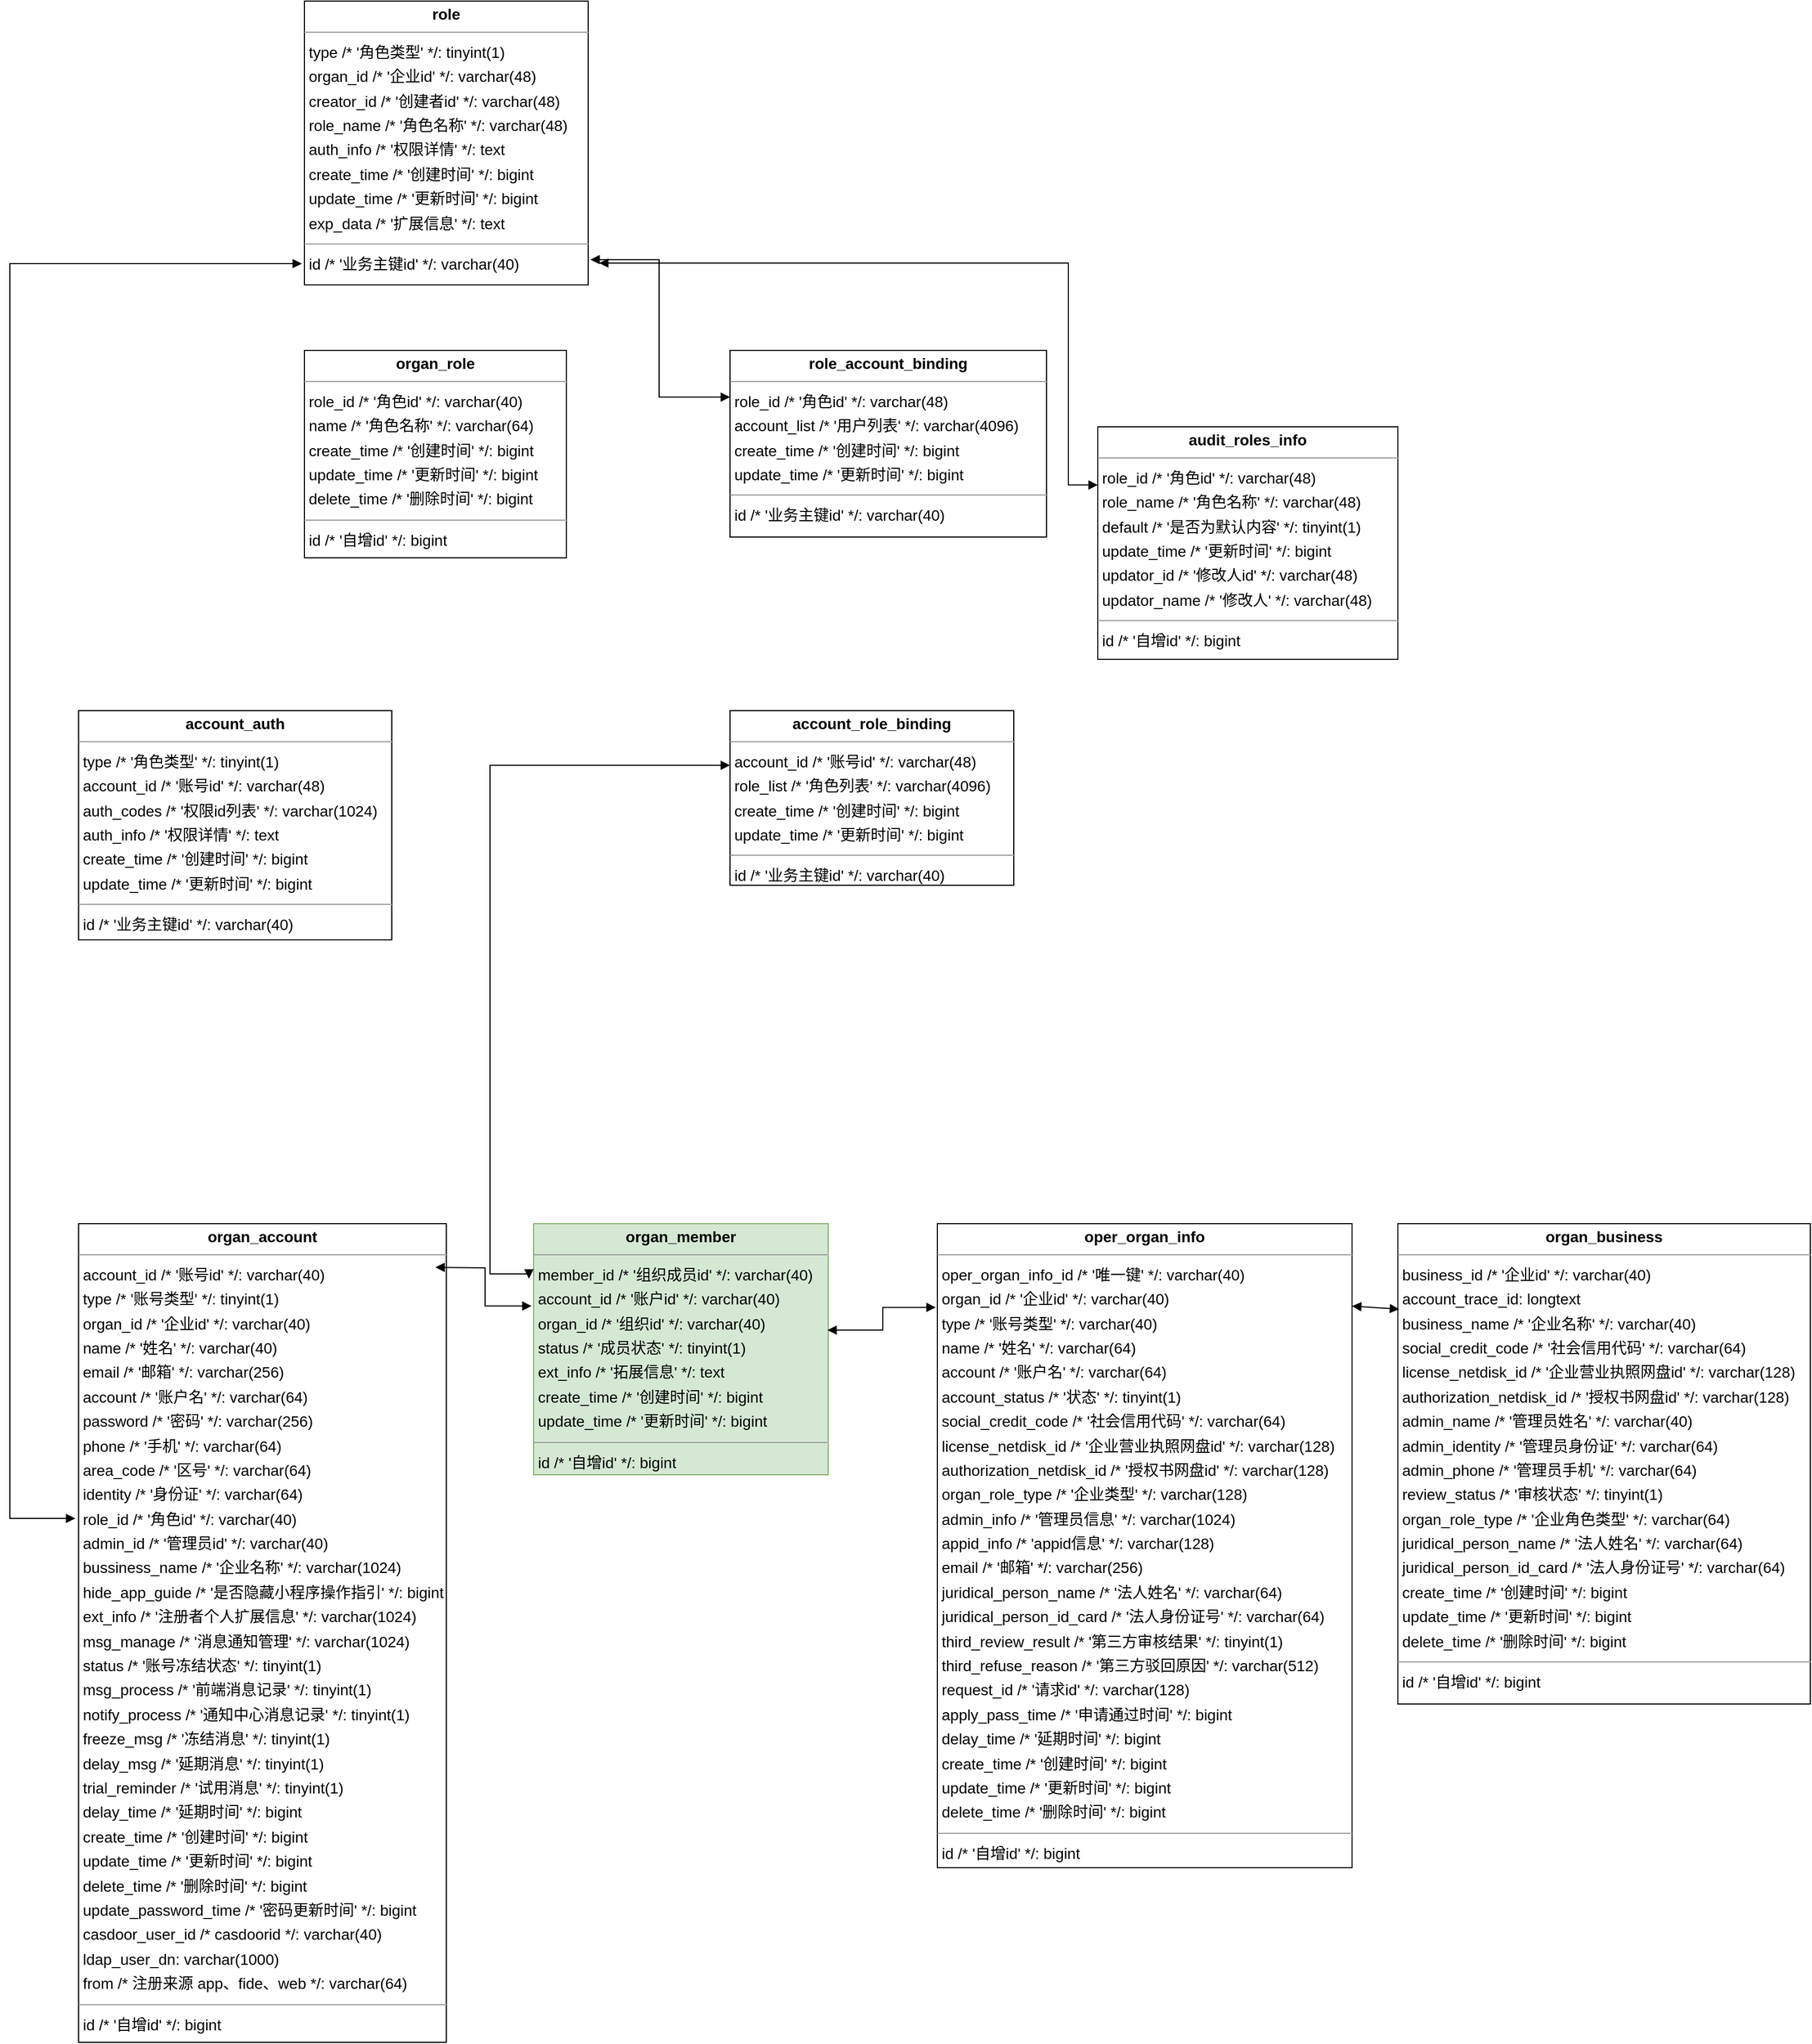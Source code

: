<mxfile version="21.2.1" type="github">
  <diagram id="zmi8DWPMi1QMRoTP6fmU" name="Page-1">
    <mxGraphModel dx="2593" dy="1364" grid="1" gridSize="10" guides="1" tooltips="1" connect="1" arrows="1" fold="1" page="0" pageScale="1" pageWidth="827" pageHeight="1169" background="none" math="0" shadow="0">
      <root>
        <mxCell id="0" />
        <mxCell id="1" parent="0" />
        <mxCell id="node3" value="&lt;p style=&quot;margin:0px;margin-top:4px;text-align:center;&quot;&gt;&lt;b&gt;account_auth&lt;/b&gt;&lt;/p&gt;&lt;hr size=&quot;1&quot;/&gt;&lt;p style=&quot;margin:0 0 0 4px;line-height:1.6;&quot;&gt; type  /* &amp;#39;角色类型&amp;#39; */: tinyint(1)&lt;br/&gt; account_id  /* &amp;#39;账号id&amp;#39; */: varchar(48)&lt;br/&gt; auth_codes  /* &amp;#39;权限id列表&amp;#39; */: varchar(1024)&lt;br/&gt; auth_info  /* &amp;#39;权限详情&amp;#39; */: text&lt;br/&gt; create_time  /* &amp;#39;创建时间&amp;#39; */: bigint&lt;br/&gt; update_time  /* &amp;#39;更新时间&amp;#39; */: bigint&lt;/p&gt;&lt;hr size=&quot;1&quot;/&gt;&lt;p style=&quot;margin:0 0 0 4px;line-height:1.6;&quot;&gt; id  /* &amp;#39;业务主键id&amp;#39; */: varchar(40)&lt;/p&gt;" style="verticalAlign=top;align=left;overflow=fill;fontSize=14;fontFamily=Helvetica;html=1;rounded=0;shadow=0;comic=0;labelBackgroundColor=none;strokeWidth=1;" parent="1" vertex="1">
          <mxGeometry x="-357" y="290" width="287" height="210" as="geometry" />
        </mxCell>
        <mxCell id="node10" value="&lt;p style=&quot;margin:0px;margin-top:4px;text-align:center;&quot;&gt;&lt;b&gt;account_role_binding&lt;/b&gt;&lt;/p&gt;&lt;hr size=&quot;1&quot;/&gt;&lt;p style=&quot;margin:0 0 0 4px;line-height:1.6;&quot;&gt; account_id  /* &amp;#39;账号id&amp;#39; */: varchar(48)&lt;br/&gt; role_list  /* &amp;#39;角色列表&amp;#39; */: varchar(4096)&lt;br/&gt; create_time  /* &amp;#39;创建时间&amp;#39; */: bigint&lt;br/&gt; update_time  /* &amp;#39;更新时间&amp;#39; */: bigint&lt;/p&gt;&lt;hr size=&quot;1&quot;/&gt;&lt;p style=&quot;margin:0 0 0 4px;line-height:1.6;&quot;&gt; id  /* &amp;#39;业务主键id&amp;#39; */: varchar(40)&lt;/p&gt;" style="verticalAlign=top;align=left;overflow=fill;fontSize=14;fontFamily=Helvetica;html=1;rounded=0;shadow=0;comic=0;labelBackgroundColor=none;strokeWidth=1;" parent="1" vertex="1">
          <mxGeometry x="240" y="290" width="260" height="160" as="geometry" />
        </mxCell>
        <mxCell id="node5" value="&lt;p style=&quot;margin:0px;margin-top:4px;text-align:center;&quot;&gt;&lt;b&gt;audit_roles_info&lt;/b&gt;&lt;/p&gt;&lt;hr size=&quot;1&quot;/&gt;&lt;p style=&quot;margin:0 0 0 4px;line-height:1.6;&quot;&gt; role_id  /* &amp;#39;角色id&amp;#39; */: varchar(48)&lt;br/&gt; role_name  /* &amp;#39;角色名称&amp;#39; */: varchar(48)&lt;br/&gt; default  /* &amp;#39;是否为默认内容&amp;#39; */: tinyint(1)&lt;br/&gt; update_time  /* &amp;#39;更新时间&amp;#39; */: bigint&lt;br/&gt; updator_id  /* &amp;#39;修改人id&amp;#39; */: varchar(48)&lt;br/&gt; updator_name  /* &amp;#39;修改人&amp;#39; */: varchar(48)&lt;/p&gt;&lt;hr size=&quot;1&quot;/&gt;&lt;p style=&quot;margin:0 0 0 4px;line-height:1.6;&quot;&gt; id  /* &amp;#39;自增id&amp;#39; */: bigint&lt;/p&gt;" style="verticalAlign=top;align=left;overflow=fill;fontSize=14;fontFamily=Helvetica;html=1;rounded=0;shadow=0;comic=0;labelBackgroundColor=none;strokeWidth=1;" parent="1" vertex="1">
          <mxGeometry x="577" y="30" width="275" height="213" as="geometry" />
        </mxCell>
        <mxCell id="node6" value="&lt;p style=&quot;margin:0px;margin-top:4px;text-align:center;&quot;&gt;&lt;b&gt;oper_organ_info&lt;/b&gt;&lt;/p&gt;&lt;hr size=&quot;1&quot;/&gt;&lt;p style=&quot;margin:0 0 0 4px;line-height:1.6;&quot;&gt; oper_organ_info_id  /* &amp;#39;唯一键&amp;#39; */: varchar(40)&lt;br/&gt; organ_id  /* &amp;#39;企业id&amp;#39; */: varchar(40)&lt;br/&gt; type  /* &amp;#39;账号类型&amp;#39; */: varchar(40)&lt;br/&gt; name  /* &amp;#39;姓名&amp;#39; */: varchar(64)&lt;br/&gt; account  /* &amp;#39;账户名&amp;#39; */: varchar(64)&lt;br/&gt; account_status  /* &amp;#39;状态&amp;#39; */: tinyint(1)&lt;br/&gt; social_credit_code  /* &amp;#39;社会信用代码&amp;#39; */: varchar(64)&lt;br/&gt; license_netdisk_id  /* &amp;#39;企业营业执照网盘id&amp;#39; */: varchar(128)&lt;br/&gt; authorization_netdisk_id  /* &amp;#39;授权书网盘id&amp;#39; */: varchar(128)&lt;br/&gt; organ_role_type  /* &amp;#39;企业类型&amp;#39; */: varchar(128)&lt;br/&gt; admin_info  /* &amp;#39;管理员信息&amp;#39; */: varchar(1024)&lt;br/&gt; appid_info  /* &amp;#39;appid信息&amp;#39; */: varchar(128)&lt;br/&gt; email  /* &amp;#39;邮箱&amp;#39; */: varchar(256)&lt;br/&gt; juridical_person_name  /* &amp;#39;法人姓名&amp;#39; */: varchar(64)&lt;br/&gt; juridical_person_id_card  /* &amp;#39;法人身份证号&amp;#39; */: varchar(64)&lt;br/&gt; third_review_result  /* &amp;#39;第三方审核结果&amp;#39; */: tinyint(1)&lt;br/&gt; third_refuse_reason  /* &amp;#39;第三方驳回原因&amp;#39; */: varchar(512)&lt;br/&gt; request_id  /* &amp;#39;请求id&amp;#39; */: varchar(128)&lt;br/&gt; apply_pass_time  /* &amp;#39;申请通过时间&amp;#39; */: bigint&lt;br/&gt; delay_time  /* &amp;#39;延期时间&amp;#39; */: bigint&lt;br/&gt; create_time  /* &amp;#39;创建时间&amp;#39; */: bigint&lt;br/&gt; update_time  /* &amp;#39;更新时间&amp;#39; */: bigint&lt;br/&gt; delete_time  /* &amp;#39;删除时间&amp;#39; */: bigint&lt;/p&gt;&lt;hr size=&quot;1&quot;/&gt;&lt;p style=&quot;margin:0 0 0 4px;line-height:1.6;&quot;&gt; id  /* &amp;#39;自增id&amp;#39; */: bigint&lt;/p&gt;" style="verticalAlign=top;align=left;overflow=fill;fontSize=14;fontFamily=Helvetica;html=1;rounded=0;shadow=0;comic=0;labelBackgroundColor=none;strokeWidth=1;" parent="1" vertex="1">
          <mxGeometry x="430" y="760" width="380" height="590" as="geometry" />
        </mxCell>
        <mxCell id="node4" value="&lt;p style=&quot;margin:0px;margin-top:4px;text-align:center;&quot;&gt;&lt;b&gt;organ_account&lt;/b&gt;&lt;/p&gt;&lt;hr size=&quot;1&quot;/&gt;&lt;p style=&quot;margin:0 0 0 4px;line-height:1.6;&quot;&gt; account_id  /* &amp;#39;账号id&amp;#39; */: varchar(40)&lt;br/&gt; type  /* &amp;#39;账号类型&amp;#39; */: tinyint(1)&lt;br/&gt; organ_id  /* &amp;#39;企业id&amp;#39; */: varchar(40)&lt;br/&gt; name  /* &amp;#39;姓名&amp;#39; */: varchar(40)&lt;br/&gt; email  /* &amp;#39;邮箱&amp;#39; */: varchar(256)&lt;br/&gt; account  /* &amp;#39;账户名&amp;#39; */: varchar(64)&lt;br/&gt; password  /* &amp;#39;密码&amp;#39; */: varchar(256)&lt;br/&gt; phone  /* &amp;#39;手机&amp;#39; */: varchar(64)&lt;br/&gt; area_code  /* &amp;#39;区号&amp;#39; */: varchar(64)&lt;br/&gt; identity  /* &amp;#39;身份证&amp;#39; */: varchar(64)&lt;br/&gt; role_id  /* &amp;#39;角色id&amp;#39; */: varchar(40)&lt;br/&gt; admin_id  /* &amp;#39;管理员id&amp;#39; */: varchar(40)&lt;br/&gt; bussiness_name  /* &amp;#39;企业名称&amp;#39; */: varchar(1024)&lt;br/&gt; hide_app_guide  /* &amp;#39;是否隐藏小程序操作指引&amp;#39; */: bigint&lt;br/&gt; ext_info  /* &amp;#39;注册者个人扩展信息&amp;#39; */: varchar(1024)&lt;br/&gt; msg_manage  /* &amp;#39;消息通知管理&amp;#39; */: varchar(1024)&lt;br/&gt; status  /* &amp;#39;账号冻结状态&amp;#39; */: tinyint(1)&lt;br/&gt; msg_process  /* &amp;#39;前端消息记录&amp;#39; */: tinyint(1)&lt;br/&gt; notify_process  /* &amp;#39;通知中心消息记录&amp;#39; */: tinyint(1)&lt;br/&gt; freeze_msg  /* &amp;#39;冻结消息&amp;#39; */: tinyint(1)&lt;br/&gt; delay_msg  /* &amp;#39;延期消息&amp;#39; */: tinyint(1)&lt;br/&gt; trial_reminder  /* &amp;#39;试用消息&amp;#39; */: tinyint(1)&lt;br/&gt; delay_time  /* &amp;#39;延期时间&amp;#39; */: bigint&lt;br/&gt; create_time  /* &amp;#39;创建时间&amp;#39; */: bigint&lt;br/&gt; update_time  /* &amp;#39;更新时间&amp;#39; */: bigint&lt;br/&gt; delete_time  /* &amp;#39;删除时间&amp;#39; */: bigint&lt;br/&gt; update_password_time  /* &amp;#39;密码更新时间&amp;#39; */: bigint&lt;br/&gt; casdoor_user_id  /* casdoorid */: varchar(40)&lt;br/&gt; ldap_user_dn: varchar(1000)&lt;br/&gt; from  /* 注册来源  app、fide、web */: varchar(64)&lt;/p&gt;&lt;hr size=&quot;1&quot;/&gt;&lt;p style=&quot;margin:0 0 0 4px;line-height:1.6;&quot;&gt; id  /* &amp;#39;自增id&amp;#39; */: bigint&lt;/p&gt;" style="verticalAlign=top;align=left;overflow=fill;fontSize=14;fontFamily=Helvetica;html=1;rounded=0;shadow=0;comic=0;labelBackgroundColor=none;strokeWidth=1;" parent="1" vertex="1">
          <mxGeometry x="-357" y="760" width="337" height="750" as="geometry" />
        </mxCell>
        <mxCell id="node8" value="&lt;p style=&quot;margin:0px;margin-top:4px;text-align:center;&quot;&gt;&lt;b&gt;organ_business&lt;/b&gt;&lt;/p&gt;&lt;hr size=&quot;1&quot;/&gt;&lt;p style=&quot;margin:0 0 0 4px;line-height:1.6;&quot;&gt; business_id  /* &amp;#39;企业id&amp;#39; */: varchar(40)&lt;br/&gt; account_trace_id: longtext&lt;br/&gt; business_name  /* &amp;#39;企业名称&amp;#39; */: varchar(40)&lt;br/&gt; social_credit_code  /* &amp;#39;社会信用代码&amp;#39; */: varchar(64)&lt;br/&gt; license_netdisk_id  /* &amp;#39;企业营业执照网盘id&amp;#39; */: varchar(128)&lt;br/&gt; authorization_netdisk_id  /* &amp;#39;授权书网盘id&amp;#39; */: varchar(128)&lt;br/&gt; admin_name  /* &amp;#39;管理员姓名&amp;#39; */: varchar(40)&lt;br/&gt; admin_identity  /* &amp;#39;管理员身份证&amp;#39; */: varchar(64)&lt;br/&gt; admin_phone  /* &amp;#39;管理员手机&amp;#39; */: varchar(64)&lt;br/&gt; review_status  /* &amp;#39;审核状态&amp;#39; */: tinyint(1)&lt;br/&gt; organ_role_type  /* &amp;#39;企业角色类型&amp;#39; */: varchar(64)&lt;br/&gt; juridical_person_name  /* &amp;#39;法人姓名&amp;#39; */: varchar(64)&lt;br/&gt; juridical_person_id_card  /* &amp;#39;法人身份证号&amp;#39; */: varchar(64)&lt;br/&gt; create_time  /* &amp;#39;创建时间&amp;#39; */: bigint&lt;br/&gt; update_time  /* &amp;#39;更新时间&amp;#39; */: bigint&lt;br/&gt; delete_time  /* &amp;#39;删除时间&amp;#39; */: bigint&lt;/p&gt;&lt;hr size=&quot;1&quot;/&gt;&lt;p style=&quot;margin:0 0 0 4px;line-height:1.6;&quot;&gt; id  /* &amp;#39;自增id&amp;#39; */: bigint&lt;/p&gt;" style="verticalAlign=top;align=left;overflow=fill;fontSize=14;fontFamily=Helvetica;html=1;rounded=0;shadow=0;comic=0;labelBackgroundColor=none;strokeWidth=1;" parent="1" vertex="1">
          <mxGeometry x="852" y="760" width="378" height="440" as="geometry" />
        </mxCell>
        <mxCell id="node7" value="&lt;p style=&quot;margin:0px;margin-top:4px;text-align:center;&quot;&gt;&lt;b&gt;organ_member&lt;/b&gt;&lt;/p&gt;&lt;hr size=&quot;1&quot;/&gt;&lt;p style=&quot;margin:0 0 0 4px;line-height:1.6;&quot;&gt; member_id  /* &amp;#39;组织成员id&amp;#39; */: varchar(40)&lt;br/&gt; account_id  /* &amp;#39;账户id&amp;#39; */: varchar(40)&lt;br/&gt; organ_id  /* &amp;#39;组织id&amp;#39; */: varchar(40)&lt;br/&gt; status  /* &amp;#39;成员状态&amp;#39; */: tinyint(1)&lt;br/&gt; ext_info  /* &amp;#39;拓展信息&amp;#39; */: text&lt;br/&gt; create_time  /* &amp;#39;创建时间&amp;#39; */: bigint&lt;br/&gt; update_time  /* &amp;#39;更新时间&amp;#39; */: bigint&lt;/p&gt;&lt;hr size=&quot;1&quot;/&gt;&lt;p style=&quot;margin:0 0 0 4px;line-height:1.6;&quot;&gt; id  /* &amp;#39;自增id&amp;#39; */: bigint&lt;/p&gt;" style="verticalAlign=top;align=left;overflow=fill;fontSize=14;fontFamily=Helvetica;html=1;rounded=0;shadow=0;comic=0;labelBackgroundColor=none;strokeWidth=1;fillColor=#d5e8d4;strokeColor=#82b366;" parent="1" vertex="1">
          <mxGeometry x="60" y="760" width="270" height="230" as="geometry" />
        </mxCell>
        <mxCell id="node1" value="&lt;p style=&quot;margin:0px;margin-top:4px;text-align:center;&quot;&gt;&lt;b&gt;organ_role&lt;/b&gt;&lt;/p&gt;&lt;hr size=&quot;1&quot;/&gt;&lt;p style=&quot;margin:0 0 0 4px;line-height:1.6;&quot;&gt; role_id  /* &amp;#39;角色id&amp;#39; */: varchar(40)&lt;br/&gt; name  /* &amp;#39;角色名称&amp;#39; */: varchar(64)&lt;br/&gt; create_time  /* &amp;#39;创建时间&amp;#39; */: bigint&lt;br/&gt; update_time  /* &amp;#39;更新时间&amp;#39; */: bigint&lt;br/&gt; delete_time  /* &amp;#39;删除时间&amp;#39; */: bigint&lt;/p&gt;&lt;hr size=&quot;1&quot;/&gt;&lt;p style=&quot;margin:0 0 0 4px;line-height:1.6;&quot;&gt; id  /* &amp;#39;自增id&amp;#39; */: bigint&lt;/p&gt;" style="verticalAlign=top;align=left;overflow=fill;fontSize=14;fontFamily=Helvetica;html=1;rounded=0;shadow=0;comic=0;labelBackgroundColor=none;strokeWidth=1;" parent="1" vertex="1">
          <mxGeometry x="-150" y="-40" width="240" height="190" as="geometry" />
        </mxCell>
        <mxCell id="node0" value="&lt;p style=&quot;margin:0px;margin-top:4px;text-align:center;&quot;&gt;&lt;b&gt;role&lt;/b&gt;&lt;/p&gt;&lt;hr size=&quot;1&quot;/&gt;&lt;p style=&quot;margin:0 0 0 4px;line-height:1.6;&quot;&gt; type  /* &amp;#39;角色类型&amp;#39; */: tinyint(1)&lt;br/&gt; organ_id  /* &amp;#39;企业id&amp;#39; */: varchar(48)&lt;br/&gt; creator_id  /* &amp;#39;创建者id&amp;#39; */: varchar(48)&lt;br/&gt; role_name  /* &amp;#39;角色名称&amp;#39; */: varchar(48)&lt;br/&gt; auth_info  /* &amp;#39;权限详情&amp;#39; */: text&lt;br/&gt; create_time  /* &amp;#39;创建时间&amp;#39; */: bigint&lt;br/&gt; update_time  /* &amp;#39;更新时间&amp;#39; */: bigint&lt;br/&gt; exp_data  /* &amp;#39;扩展信息&amp;#39; */: text&lt;/p&gt;&lt;hr size=&quot;1&quot;/&gt;&lt;p style=&quot;margin:0 0 0 4px;line-height:1.6;&quot;&gt; id  /* &amp;#39;业务主键id&amp;#39; */: varchar(40)&lt;/p&gt;" style="verticalAlign=top;align=left;overflow=fill;fontSize=14;fontFamily=Helvetica;html=1;rounded=0;shadow=0;comic=0;labelBackgroundColor=none;strokeWidth=1;" parent="1" vertex="1">
          <mxGeometry x="-150" y="-360" width="260" height="260" as="geometry" />
        </mxCell>
        <mxCell id="node9" value="&lt;p style=&quot;margin:0px;margin-top:4px;text-align:center;&quot;&gt;&lt;b&gt;role_account_binding&lt;/b&gt;&lt;/p&gt;&lt;hr size=&quot;1&quot;/&gt;&lt;p style=&quot;margin:0 0 0 4px;line-height:1.6;&quot;&gt; role_id  /* &amp;#39;角色id&amp;#39; */: varchar(48)&lt;br/&gt; account_list  /* &amp;#39;用户列表&amp;#39; */: varchar(4096)&lt;br/&gt; create_time  /* &amp;#39;创建时间&amp;#39; */: bigint&lt;br/&gt; update_time  /* &amp;#39;更新时间&amp;#39; */: bigint&lt;/p&gt;&lt;hr size=&quot;1&quot;/&gt;&lt;p style=&quot;margin:0 0 0 4px;line-height:1.6;&quot;&gt; id  /* &amp;#39;业务主键id&amp;#39; */: varchar(40)&lt;/p&gt;" style="verticalAlign=top;align=left;overflow=fill;fontSize=14;fontFamily=Helvetica;html=1;rounded=0;shadow=0;comic=0;labelBackgroundColor=none;strokeWidth=1;" parent="1" vertex="1">
          <mxGeometry x="240" y="-40" width="290" height="171" as="geometry" />
        </mxCell>
        <mxCell id="7n5aa4kr8ttrAwYhI3hU-2" value="" style="endArrow=block;startArrow=block;endFill=1;startFill=1;html=1;rounded=0;exitX=1;exitY=0.128;exitDx=0;exitDy=0;exitPerimeter=0;entryX=0.003;entryY=0.178;entryDx=0;entryDy=0;entryPerimeter=0;" parent="1" source="node6" target="node8" edge="1">
          <mxGeometry width="160" relative="1" as="geometry">
            <mxPoint x="797" y="620" as="sourcePoint" />
            <mxPoint x="957" y="620" as="targetPoint" />
          </mxGeometry>
        </mxCell>
        <mxCell id="zGFMA_BTwQH7fB4lE2Dz-7" value="" style="endArrow=block;startArrow=block;endFill=1;startFill=1;html=1;rounded=0;exitX=0.997;exitY=0.424;exitDx=0;exitDy=0;exitPerimeter=0;edgeStyle=orthogonalEdgeStyle;entryX=-0.004;entryY=0.13;entryDx=0;entryDy=0;entryPerimeter=0;" edge="1" parent="1" source="node7" target="node6">
          <mxGeometry width="160" relative="1" as="geometry">
            <mxPoint x="240" y="650" as="sourcePoint" />
            <mxPoint x="420" y="790" as="targetPoint" />
          </mxGeometry>
        </mxCell>
        <mxCell id="zGFMA_BTwQH7fB4lE2Dz-8" value="" style="endArrow=block;startArrow=block;endFill=1;startFill=1;html=1;rounded=0;edgeStyle=orthogonalEdgeStyle;entryX=-0.007;entryY=0.328;entryDx=0;entryDy=0;entryPerimeter=0;" edge="1" parent="1" target="node7">
          <mxGeometry width="160" relative="1" as="geometry">
            <mxPoint x="-30" y="800" as="sourcePoint" />
            <mxPoint x="87" y="671" as="targetPoint" />
          </mxGeometry>
        </mxCell>
        <mxCell id="zGFMA_BTwQH7fB4lE2Dz-9" value="" style="endArrow=block;startArrow=block;endFill=1;startFill=1;html=1;rounded=0;edgeStyle=orthogonalEdgeStyle;exitX=-0.009;exitY=0.925;exitDx=0;exitDy=0;exitPerimeter=0;" edge="1" parent="1" source="node0">
          <mxGeometry width="160" relative="1" as="geometry">
            <mxPoint x="-200" y="-200" as="sourcePoint" />
            <mxPoint x="-360" y="1030" as="targetPoint" />
            <Array as="points">
              <mxPoint x="-420" y="-119" />
              <mxPoint x="-420" y="1030" />
            </Array>
          </mxGeometry>
        </mxCell>
        <mxCell id="zGFMA_BTwQH7fB4lE2Dz-15" value="" style="endArrow=block;startArrow=block;endFill=1;startFill=1;html=1;rounded=0;edgeStyle=orthogonalEdgeStyle;entryX=0;entryY=0.25;entryDx=0;entryDy=0;exitX=1.008;exitY=0.911;exitDx=0;exitDy=0;exitPerimeter=0;" edge="1" parent="1" source="node0" target="node9">
          <mxGeometry width="160" relative="1" as="geometry">
            <mxPoint x="370" y="40" as="sourcePoint" />
            <mxPoint x="458" y="68" as="targetPoint" />
          </mxGeometry>
        </mxCell>
        <mxCell id="zGFMA_BTwQH7fB4lE2Dz-16" value="" style="endArrow=block;startArrow=block;endFill=1;startFill=1;html=1;rounded=0;edgeStyle=orthogonalEdgeStyle;entryX=0;entryY=0.25;entryDx=0;entryDy=0;" edge="1" parent="1" target="node5">
          <mxGeometry width="160" relative="1" as="geometry">
            <mxPoint x="120" y="-120" as="sourcePoint" />
            <mxPoint x="598" y="-40" as="targetPoint" />
            <Array as="points">
              <mxPoint x="550" y="-120" />
              <mxPoint x="550" y="83" />
            </Array>
          </mxGeometry>
        </mxCell>
        <mxCell id="zGFMA_BTwQH7fB4lE2Dz-17" value="" style="endArrow=block;startArrow=block;endFill=1;startFill=1;html=1;rounded=0;edgeStyle=orthogonalEdgeStyle;entryX=0;entryY=0.313;entryDx=0;entryDy=0;entryPerimeter=0;exitX=-0.016;exitY=0.219;exitDx=0;exitDy=0;exitPerimeter=0;" edge="1" parent="1" source="node7" target="node10">
          <mxGeometry width="160" relative="1" as="geometry">
            <mxPoint x="80" y="540" as="sourcePoint" />
            <mxPoint x="168" y="568" as="targetPoint" />
            <Array as="points">
              <mxPoint x="20" y="806" />
              <mxPoint x="20" y="340" />
            </Array>
          </mxGeometry>
        </mxCell>
      </root>
    </mxGraphModel>
  </diagram>
</mxfile>
